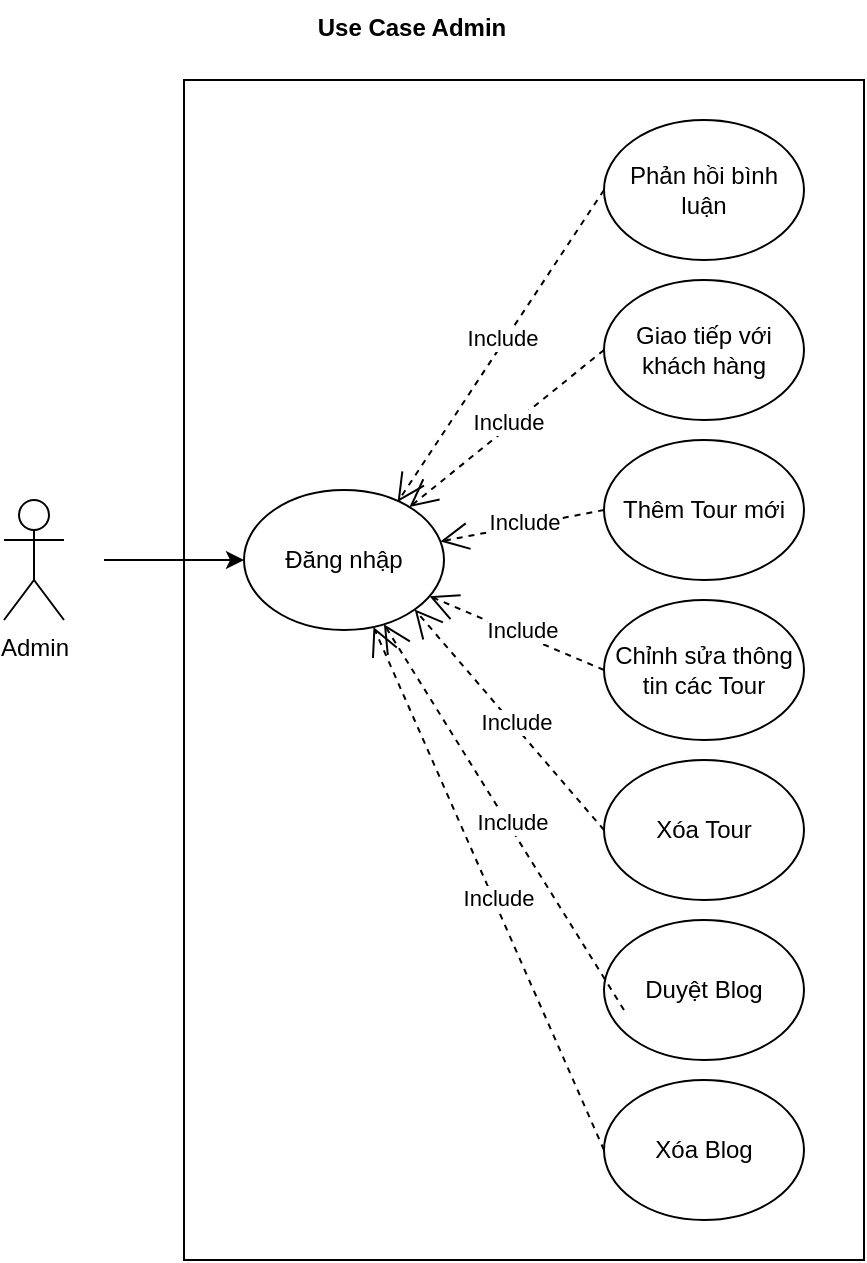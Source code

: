 <mxfile version="15.0.6" type="github">
  <diagram id="GUbtLwhzrPBjvwKt-0KX" name="Page-1">
    <mxGraphModel dx="1153" dy="643" grid="1" gridSize="10" guides="1" tooltips="1" connect="1" arrows="1" fold="1" page="1" pageScale="1" pageWidth="827" pageHeight="1169" math="0" shadow="0">
      <root>
        <mxCell id="0" />
        <mxCell id="1" parent="0" />
        <mxCell id="EqKxbtSuQooHx_TppK0c-1" value="&lt;span style=&quot;color: rgba(0 , 0 , 0 , 0) ; font-family: monospace ; font-size: 0px&quot;&gt;%3CmxGraphModel%3E%3Croot%3E%3CmxCell%20id%3D%220%22%2F%3E%3CmxCell%20id%3D%221%22%20parent%3D%220%22%2F%3E%3CmxCell%20id%3D%222%22%20value%3D%22Include%22%20style%3D%22endArrow%3Dopen%3BendSize%3D12%3Bdashed%3D1%3Bhtml%3D1%3BentryX%3D1%3BentryY%3D0.5%3BentryDx%3D0%3BentryDy%3D0%3BexitX%3D0%3BexitY%3D0.5%3BexitDx%3D0%3BexitDy%3D0%3B%22%20edge%3D%221%22%20parent%3D%221%22%3E%3CmxGeometry%20x%3D%22-0.042%22%20y%3D%22-2%22%20width%3D%22160%22%20relative%3D%221%22%20as%3D%22geometry%22%3E%3CmxPoint%20x%3D%22490%22%20y%3D%22235%22%20as%3D%22sourcePoint%22%2F%3E%3CmxPoint%20x%3D%22430%22%20y%3D%22300%22%20as%3D%22targetPoint%22%2F%3E%3CmxPoint%20as%3D%22offset%22%2F%3E%3C%2FmxGeometry%3E%3C%2FmxCell%3E%3C%2Froot%3E%3C%2FmxGraphModel%3E&lt;/span&gt;" style="rounded=0;whiteSpace=wrap;html=1;" parent="1" vertex="1">
          <mxGeometry x="300" y="60" width="340" height="590" as="geometry" />
        </mxCell>
        <mxCell id="EqKxbtSuQooHx_TppK0c-2" value="Admin" style="shape=umlActor;verticalLabelPosition=bottom;verticalAlign=top;html=1;outlineConnect=0;" parent="1" vertex="1">
          <mxGeometry x="210" y="270" width="30" height="60" as="geometry" />
        </mxCell>
        <mxCell id="EqKxbtSuQooHx_TppK0c-3" value="Đăng nhập" style="ellipse;whiteSpace=wrap;html=1;" parent="1" vertex="1">
          <mxGeometry x="330" y="265" width="100" height="70" as="geometry" />
        </mxCell>
        <mxCell id="EqKxbtSuQooHx_TppK0c-5" value="" style="endArrow=classic;html=1;" parent="1" target="EqKxbtSuQooHx_TppK0c-3" edge="1">
          <mxGeometry width="50" height="50" relative="1" as="geometry">
            <mxPoint x="260" y="300" as="sourcePoint" />
            <mxPoint x="250" y="285" as="targetPoint" />
          </mxGeometry>
        </mxCell>
        <mxCell id="EqKxbtSuQooHx_TppK0c-7" value="Include" style="endArrow=open;endSize=12;dashed=1;html=1;entryX=0.768;entryY=0.086;entryDx=0;entryDy=0;exitX=0;exitY=0.5;exitDx=0;exitDy=0;entryPerimeter=0;" parent="1" target="EqKxbtSuQooHx_TppK0c-3" edge="1">
          <mxGeometry x="-0.042" y="-2" width="160" relative="1" as="geometry">
            <mxPoint x="510" y="115" as="sourcePoint" />
            <mxPoint x="600" y="320" as="targetPoint" />
            <mxPoint as="offset" />
          </mxGeometry>
        </mxCell>
        <mxCell id="EqKxbtSuQooHx_TppK0c-9" value="Include" style="endArrow=open;endSize=12;dashed=1;html=1;exitX=0;exitY=0.5;exitDx=0;exitDy=0;" parent="1" target="EqKxbtSuQooHx_TppK0c-3" edge="1">
          <mxGeometry x="-0.042" y="-2" width="160" relative="1" as="geometry">
            <mxPoint x="510" y="195" as="sourcePoint" />
            <mxPoint x="420" y="285" as="targetPoint" />
            <mxPoint as="offset" />
          </mxGeometry>
        </mxCell>
        <mxCell id="EqKxbtSuQooHx_TppK0c-11" value="Include" style="endArrow=open;endSize=12;dashed=1;html=1;exitX=0;exitY=0.5;exitDx=0;exitDy=0;" parent="1" target="EqKxbtSuQooHx_TppK0c-3" edge="1">
          <mxGeometry x="-0.042" y="-2" width="160" relative="1" as="geometry">
            <mxPoint x="510" y="275" as="sourcePoint" />
            <mxPoint x="414.0" y="377.99" as="targetPoint" />
            <mxPoint as="offset" />
          </mxGeometry>
        </mxCell>
        <mxCell id="EqKxbtSuQooHx_TppK0c-13" value="Include" style="endArrow=open;endSize=12;dashed=1;html=1;exitX=0;exitY=0.5;exitDx=0;exitDy=0;" parent="1" target="EqKxbtSuQooHx_TppK0c-3" edge="1">
          <mxGeometry x="-0.042" y="-2" width="160" relative="1" as="geometry">
            <mxPoint x="510" y="355" as="sourcePoint" />
            <mxPoint x="390" y="390" as="targetPoint" />
            <mxPoint as="offset" />
          </mxGeometry>
        </mxCell>
        <mxCell id="EqKxbtSuQooHx_TppK0c-15" value="Include" style="endArrow=open;endSize=12;dashed=1;html=1;exitX=0;exitY=0.5;exitDx=0;exitDy=0;entryX=1;entryY=1;entryDx=0;entryDy=0;" parent="1" target="EqKxbtSuQooHx_TppK0c-3" edge="1">
          <mxGeometry x="-0.042" y="-2" width="160" relative="1" as="geometry">
            <mxPoint x="510" y="435" as="sourcePoint" />
            <mxPoint x="414.001" y="390.004" as="targetPoint" />
            <mxPoint as="offset" />
          </mxGeometry>
        </mxCell>
        <mxCell id="EqKxbtSuQooHx_TppK0c-17" value="Include" style="endArrow=open;endSize=12;dashed=1;html=1;exitX=0;exitY=0.5;exitDx=0;exitDy=0;" parent="1" source="pnu1EVin4u6kMEBGiSf6-7" target="EqKxbtSuQooHx_TppK0c-3" edge="1">
          <mxGeometry x="-0.042" y="-2" width="160" relative="1" as="geometry">
            <mxPoint x="510" y="515" as="sourcePoint" />
            <mxPoint x="399.997" y="400.002" as="targetPoint" />
            <mxPoint as="offset" />
          </mxGeometry>
        </mxCell>
        <mxCell id="EqKxbtSuQooHx_TppK0c-18" value="Use Case Admin" style="text;align=center;fontStyle=1;verticalAlign=middle;spacingLeft=3;spacingRight=3;strokeColor=none;rotatable=0;points=[[0,0.5],[1,0.5]];portConstraint=eastwest;" parent="1" vertex="1">
          <mxGeometry x="374" y="20" width="80" height="26" as="geometry" />
        </mxCell>
        <mxCell id="pnu1EVin4u6kMEBGiSf6-1" value="Phản hồi bình luận" style="ellipse;whiteSpace=wrap;html=1;" vertex="1" parent="1">
          <mxGeometry x="510" y="80" width="100" height="70" as="geometry" />
        </mxCell>
        <mxCell id="pnu1EVin4u6kMEBGiSf6-2" value="Giao tiếp với khách hàng" style="ellipse;whiteSpace=wrap;html=1;" vertex="1" parent="1">
          <mxGeometry x="510" y="160" width="100" height="70" as="geometry" />
        </mxCell>
        <mxCell id="pnu1EVin4u6kMEBGiSf6-3" value="Thêm Tour mới" style="ellipse;whiteSpace=wrap;html=1;" vertex="1" parent="1">
          <mxGeometry x="510" y="240" width="100" height="70" as="geometry" />
        </mxCell>
        <mxCell id="pnu1EVin4u6kMEBGiSf6-4" value="Chỉnh sửa thông tin các Tour" style="ellipse;whiteSpace=wrap;html=1;" vertex="1" parent="1">
          <mxGeometry x="510" y="320" width="100" height="70" as="geometry" />
        </mxCell>
        <mxCell id="pnu1EVin4u6kMEBGiSf6-5" value="Xóa Tour" style="ellipse;whiteSpace=wrap;html=1;" vertex="1" parent="1">
          <mxGeometry x="510" y="400" width="100" height="70" as="geometry" />
        </mxCell>
        <mxCell id="pnu1EVin4u6kMEBGiSf6-6" value="Duyệt Blog" style="ellipse;whiteSpace=wrap;html=1;" vertex="1" parent="1">
          <mxGeometry x="510" y="480" width="100" height="70" as="geometry" />
        </mxCell>
        <mxCell id="pnu1EVin4u6kMEBGiSf6-7" value="Xóa Blog" style="ellipse;whiteSpace=wrap;html=1;" vertex="1" parent="1">
          <mxGeometry x="510" y="560" width="100" height="70" as="geometry" />
        </mxCell>
        <mxCell id="pnu1EVin4u6kMEBGiSf6-8" value="Include" style="endArrow=open;endSize=12;dashed=1;html=1;exitX=0;exitY=0.5;exitDx=0;exitDy=0;" edge="1" parent="1" target="EqKxbtSuQooHx_TppK0c-3">
          <mxGeometry x="-0.042" y="-2" width="160" relative="1" as="geometry">
            <mxPoint x="520" y="525" as="sourcePoint" />
            <mxPoint x="409.489" y="342.232" as="targetPoint" />
            <mxPoint as="offset" />
          </mxGeometry>
        </mxCell>
      </root>
    </mxGraphModel>
  </diagram>
</mxfile>

